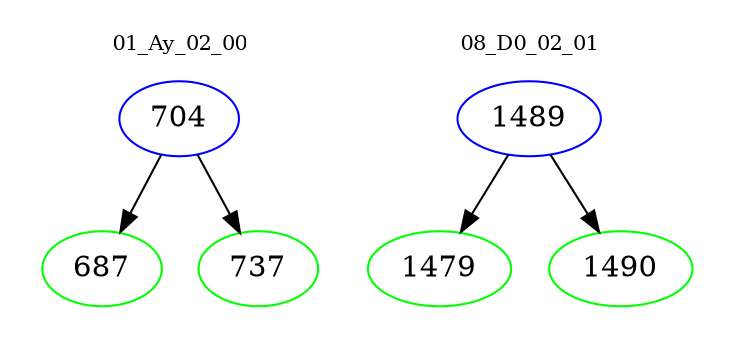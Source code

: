 digraph{
subgraph cluster_0 {
color = white
label = "01_Ay_02_00";
fontsize=10;
T0_704 [label="704", color="blue"]
T0_704 -> T0_687 [color="black"]
T0_687 [label="687", color="green"]
T0_704 -> T0_737 [color="black"]
T0_737 [label="737", color="green"]
}
subgraph cluster_1 {
color = white
label = "08_D0_02_01";
fontsize=10;
T1_1489 [label="1489", color="blue"]
T1_1489 -> T1_1479 [color="black"]
T1_1479 [label="1479", color="green"]
T1_1489 -> T1_1490 [color="black"]
T1_1490 [label="1490", color="green"]
}
}
